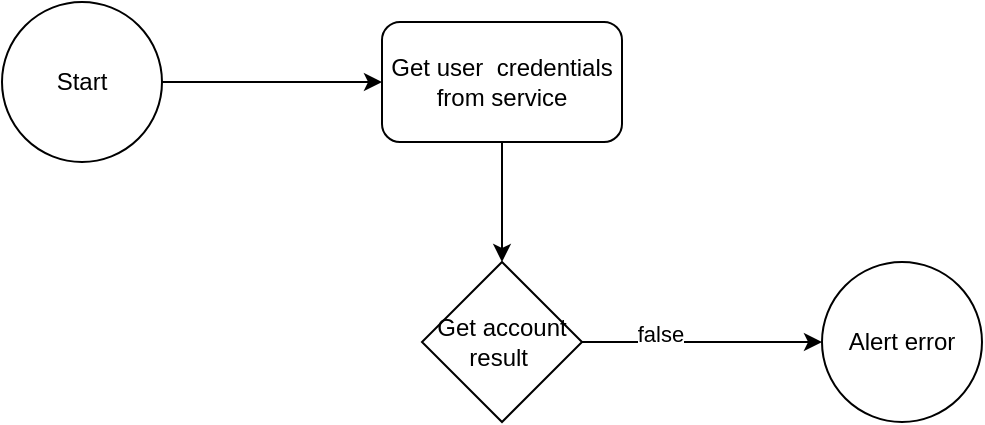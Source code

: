 <mxfile>
    <diagram id="tJKdmt5vGRRGc4xEnKJb" name="Page-1">
        <mxGraphModel dx="1242" dy="562" grid="1" gridSize="10" guides="1" tooltips="1" connect="1" arrows="1" fold="1" page="1" pageScale="1" pageWidth="827" pageHeight="1169" math="0" shadow="0">
            <root>
                <mxCell id="0"/>
                <mxCell id="1" parent="0"/>
                <mxCell id="4" style="edgeStyle=none;html=1;exitX=1;exitY=0.5;exitDx=0;exitDy=0;" edge="1" parent="1" source="2" target="3">
                    <mxGeometry relative="1" as="geometry"/>
                </mxCell>
                <mxCell id="2" value="Start" style="ellipse;whiteSpace=wrap;html=1;aspect=fixed;" vertex="1" parent="1">
                    <mxGeometry x="120" y="100" width="80" height="80" as="geometry"/>
                </mxCell>
                <mxCell id="6" style="edgeStyle=none;html=1;exitX=0.5;exitY=1;exitDx=0;exitDy=0;entryX=0.5;entryY=0;entryDx=0;entryDy=0;" edge="1" parent="1" source="3" target="5">
                    <mxGeometry relative="1" as="geometry"/>
                </mxCell>
                <mxCell id="3" value="Get user&amp;nbsp; credentials from service" style="rounded=1;whiteSpace=wrap;html=1;" vertex="1" parent="1">
                    <mxGeometry x="310" y="110" width="120" height="60" as="geometry"/>
                </mxCell>
                <mxCell id="8" style="edgeStyle=none;html=1;exitX=1;exitY=0.5;exitDx=0;exitDy=0;entryX=0;entryY=0.5;entryDx=0;entryDy=0;" edge="1" parent="1" source="5" target="7">
                    <mxGeometry relative="1" as="geometry"/>
                </mxCell>
                <mxCell id="9" value="false" style="edgeLabel;html=1;align=center;verticalAlign=middle;resizable=0;points=[];" vertex="1" connectable="0" parent="8">
                    <mxGeometry x="-0.36" y="4" relative="1" as="geometry">
                        <mxPoint as="offset"/>
                    </mxGeometry>
                </mxCell>
                <mxCell id="5" value="Get account result&amp;nbsp;" style="rhombus;whiteSpace=wrap;html=1;" vertex="1" parent="1">
                    <mxGeometry x="330" y="230" width="80" height="80" as="geometry"/>
                </mxCell>
                <mxCell id="7" value="Alert error" style="ellipse;whiteSpace=wrap;html=1;aspect=fixed;" vertex="1" parent="1">
                    <mxGeometry x="530" y="230" width="80" height="80" as="geometry"/>
                </mxCell>
            </root>
        </mxGraphModel>
    </diagram>
</mxfile>